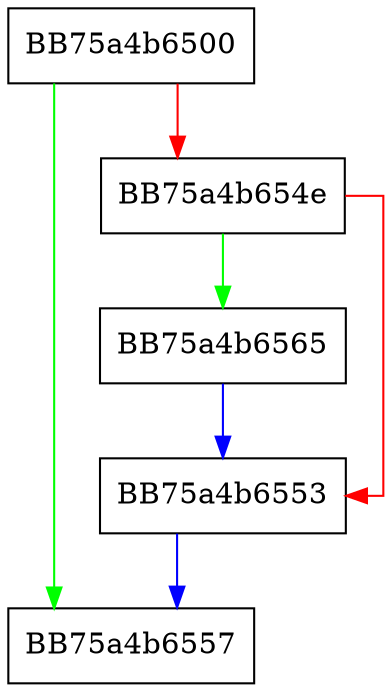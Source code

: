 digraph FileNameInfo {
  node [shape="box"];
  graph [splines=ortho];
  BB75a4b6500 -> BB75a4b6557 [color="green"];
  BB75a4b6500 -> BB75a4b654e [color="red"];
  BB75a4b654e -> BB75a4b6565 [color="green"];
  BB75a4b654e -> BB75a4b6553 [color="red"];
  BB75a4b6553 -> BB75a4b6557 [color="blue"];
  BB75a4b6565 -> BB75a4b6553 [color="blue"];
}